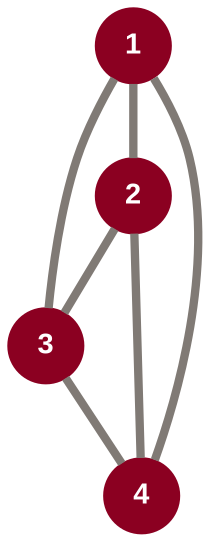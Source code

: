 graph graphname {
  forcelabels=true;
  node [shape=circle, fontname="arial bold", labelfontsize=12, fontcolor=white, color="#8B0021", style=filled, width=0.5, margin=0];
  edge [penwidth=4, color="#807A75"];
  1 [label=1, pos="0,0!"];
  2 [label=2, pos="0,2!"];
  3 [label=3, pos="2,2!"];
  4 [label=4, pos="2,0!"];
  1 -- 2;
  2 -- 3;
  3 -- 4;
  4 -- 1;
  1 -- 3;
  2 -- 4;
}
